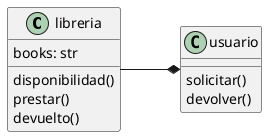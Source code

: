 @startuml
left to right direction

class libreria {
books: str
disponibilidad()
prestar()
devuelto()
}

class usuario {
solicitar()
devolver()
}

libreria --* usuario
@enduml